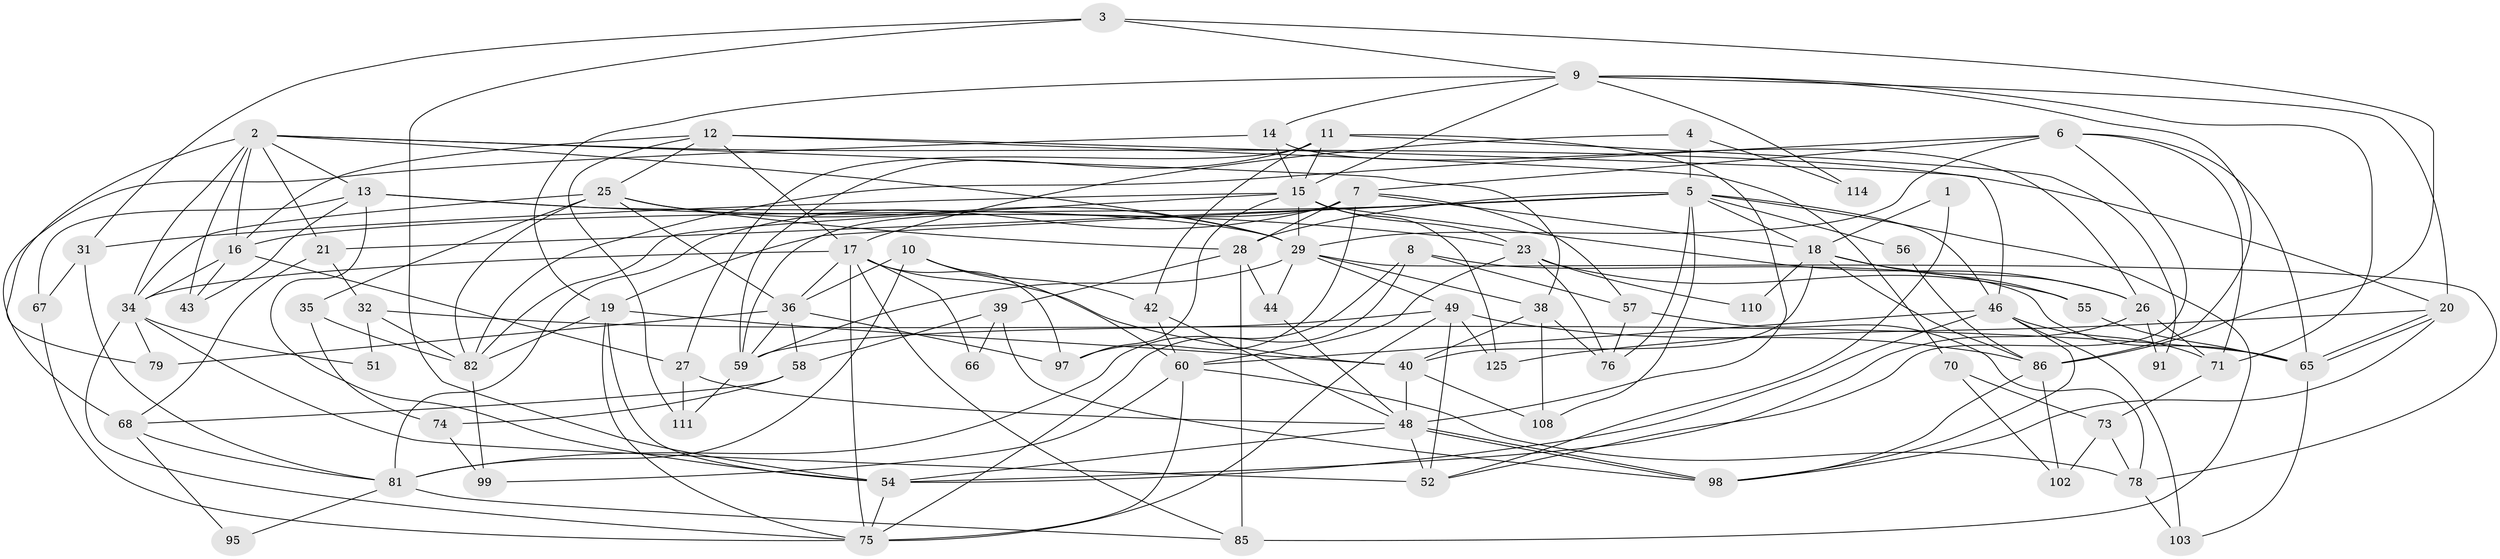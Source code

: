 // original degree distribution, {2: 0.152, 4: 0.232, 3: 0.264, 7: 0.04, 5: 0.208, 6: 0.088, 8: 0.016}
// Generated by graph-tools (version 1.1) at 2025/11/02/27/25 16:11:24]
// undirected, 78 vertices, 197 edges
graph export_dot {
graph [start="1"]
  node [color=gray90,style=filled];
  1;
  2 [super="+22"];
  3 [super="+47"];
  4;
  5 [super="+50"];
  6 [super="+64"];
  7 [super="+83"];
  8;
  9 [super="+112"];
  10 [super="+84"];
  11 [super="+115"];
  12 [super="+30"];
  13 [super="+87"];
  14 [super="+90"];
  15 [super="+124"];
  16 [super="+109"];
  17 [super="+24"];
  18 [super="+41"];
  19 [super="+80"];
  20 [super="+123"];
  21;
  23 [super="+53"];
  25 [super="+33"];
  26 [super="+37"];
  27;
  28 [super="+45"];
  29 [super="+88"];
  31;
  32 [super="+101"];
  34 [super="+63"];
  35;
  36 [super="+119"];
  38 [super="+89"];
  39;
  40 [super="+116"];
  42;
  43 [super="+104"];
  44;
  46 [super="+72"];
  48 [super="+69"];
  49 [super="+105"];
  51;
  52 [super="+61"];
  54 [super="+62"];
  55;
  56;
  57;
  58;
  59 [super="+121"];
  60 [super="+118"];
  65 [super="+94"];
  66;
  67;
  68;
  70;
  71 [super="+122"];
  73 [super="+93"];
  74;
  75 [super="+106"];
  76 [super="+77"];
  78 [super="+92"];
  79;
  81 [super="+113"];
  82 [super="+96"];
  85 [super="+117"];
  86 [super="+120"];
  91;
  95;
  97 [super="+107"];
  98 [super="+100"];
  99;
  102;
  103;
  108;
  110;
  111;
  114;
  125;
  1 -- 52;
  1 -- 18;
  2 -- 20;
  2 -- 34;
  2 -- 38;
  2 -- 16;
  2 -- 21;
  2 -- 79;
  2 -- 29;
  2 -- 43;
  2 -- 13;
  3 -- 31;
  3 -- 9;
  3 -- 86;
  3 -- 54;
  4 -- 5;
  4 -- 114;
  4 -- 17;
  5 -- 21;
  5 -- 56;
  5 -- 16;
  5 -- 19;
  5 -- 108;
  5 -- 46;
  5 -- 76;
  5 -- 28;
  5 -- 85;
  5 -- 18;
  6 -- 65;
  6 -- 82;
  6 -- 7;
  6 -- 29;
  6 -- 52;
  6 -- 71;
  7 -- 81;
  7 -- 97;
  7 -- 59;
  7 -- 57;
  7 -- 28;
  7 -- 18;
  8 -- 75;
  8 -- 57;
  8 -- 81;
  8 -- 65;
  9 -- 14;
  9 -- 114;
  9 -- 19;
  9 -- 20;
  9 -- 86;
  9 -- 15;
  9 -- 71;
  10 -- 81;
  10 -- 42;
  10 -- 60;
  10 -- 36;
  11 -- 48;
  11 -- 15;
  11 -- 42;
  11 -- 91;
  11 -- 27;
  11 -- 59;
  12 -- 111;
  12 -- 17 [weight=2];
  12 -- 70;
  12 -- 46;
  12 -- 16;
  12 -- 25;
  13 -- 67;
  13 -- 29;
  13 -- 54;
  13 -- 23;
  13 -- 43;
  14 -- 26;
  14 -- 68;
  14 -- 15;
  15 -- 29;
  15 -- 31;
  15 -- 82;
  15 -- 97;
  15 -- 23;
  15 -- 26;
  15 -- 125;
  16 -- 27;
  16 -- 43;
  16 -- 34;
  17 -- 75;
  17 -- 40;
  17 -- 34;
  17 -- 66;
  17 -- 85;
  17 -- 97;
  17 -- 36 [weight=2];
  18 -- 86;
  18 -- 110;
  18 -- 26 [weight=2];
  18 -- 40;
  18 -- 55;
  19 -- 40;
  19 -- 82;
  19 -- 54;
  19 -- 75;
  20 -- 125;
  20 -- 65;
  20 -- 65;
  20 -- 98;
  21 -- 68;
  21 -- 32;
  23 -- 110;
  23 -- 60;
  23 -- 55;
  23 -- 76;
  25 -- 36;
  25 -- 35;
  25 -- 82;
  25 -- 29;
  25 -- 34;
  25 -- 28;
  26 -- 71;
  26 -- 91;
  26 -- 54;
  27 -- 111;
  27 -- 48;
  28 -- 39;
  28 -- 44;
  28 -- 85;
  29 -- 44;
  29 -- 38;
  29 -- 59;
  29 -- 78;
  29 -- 49;
  31 -- 81;
  31 -- 67;
  32 -- 65;
  32 -- 82;
  32 -- 51;
  34 -- 52 [weight=2];
  34 -- 79;
  34 -- 75;
  34 -- 51;
  35 -- 82;
  35 -- 74;
  36 -- 97;
  36 -- 58;
  36 -- 59;
  36 -- 79;
  38 -- 108;
  38 -- 40;
  38 -- 76;
  39 -- 58;
  39 -- 66;
  39 -- 98;
  40 -- 108;
  40 -- 48;
  42 -- 60;
  42 -- 48;
  44 -- 48;
  46 -- 54;
  46 -- 60;
  46 -- 98;
  46 -- 103;
  46 -- 71;
  48 -- 98;
  48 -- 98;
  48 -- 52;
  48 -- 54;
  49 -- 86;
  49 -- 125;
  49 -- 59;
  49 -- 75;
  49 -- 52;
  54 -- 75;
  55 -- 65;
  56 -- 86;
  57 -- 76;
  57 -- 78;
  58 -- 74;
  58 -- 68;
  59 -- 111;
  60 -- 78;
  60 -- 75;
  60 -- 99;
  65 -- 103;
  67 -- 75;
  68 -- 95;
  68 -- 81;
  70 -- 102;
  70 -- 73;
  71 -- 73;
  73 -- 102;
  73 -- 78;
  74 -- 99;
  78 -- 103;
  81 -- 85;
  81 -- 95;
  82 -- 99;
  86 -- 102;
  86 -- 98;
}
